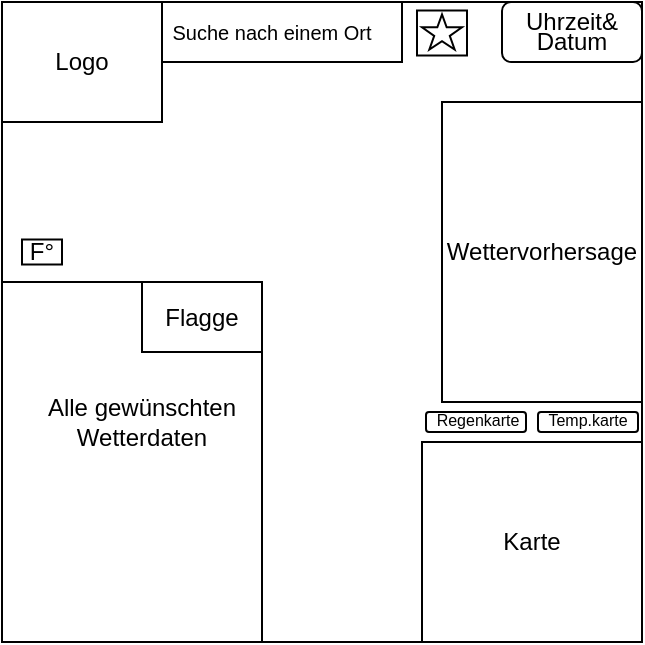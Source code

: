 <mxfile version="14.7.6" type="device"><diagram id="Rp1uuZmaMBFyNALYH9HF" name="Page-1"><mxGraphModel dx="813" dy="437" grid="1" gridSize="10" guides="1" tooltips="1" connect="1" arrows="1" fold="1" page="1" pageScale="1" pageWidth="827" pageHeight="1169" math="0" shadow="0"><root><mxCell id="0"/><mxCell id="1" parent="0"/><mxCell id="7zHt1FJm-N_VExYuSWgr-2" value="" style="whiteSpace=wrap;html=1;aspect=fixed;" vertex="1" parent="1"><mxGeometry x="240" y="240" width="320" height="320" as="geometry"/></mxCell><mxCell id="7zHt1FJm-N_VExYuSWgr-4" value="" style="rounded=0;whiteSpace=wrap;html=1;" vertex="1" parent="1"><mxGeometry x="240" y="240" width="80" height="60" as="geometry"/></mxCell><mxCell id="7zHt1FJm-N_VExYuSWgr-6" value="" style="rounded=0;whiteSpace=wrap;html=1;" vertex="1" parent="1"><mxGeometry x="320" y="240" width="120" height="30" as="geometry"/></mxCell><mxCell id="7zHt1FJm-N_VExYuSWgr-8" value="&lt;font style=&quot;font-size: 10px&quot;&gt;Suche nach einem Ort&lt;/font&gt;" style="text;html=1;strokeColor=none;fillColor=none;align=center;verticalAlign=middle;whiteSpace=wrap;rounded=0;" vertex="1" parent="1"><mxGeometry x="320" y="240" width="110" height="30" as="geometry"/></mxCell><mxCell id="7zHt1FJm-N_VExYuSWgr-11" value="" style="rounded=0;whiteSpace=wrap;html=1;" vertex="1" parent="1"><mxGeometry x="450" y="460" width="110" height="100" as="geometry"/></mxCell><mxCell id="7zHt1FJm-N_VExYuSWgr-12" value="" style="rounded=0;whiteSpace=wrap;html=1;" vertex="1" parent="1"><mxGeometry x="240" y="380" width="130" height="180" as="geometry"/></mxCell><mxCell id="7zHt1FJm-N_VExYuSWgr-13" value="" style="rounded=0;whiteSpace=wrap;html=1;" vertex="1" parent="1"><mxGeometry x="460" y="290" width="100" height="150" as="geometry"/></mxCell><mxCell id="7zHt1FJm-N_VExYuSWgr-15" value="" style="rounded=1;whiteSpace=wrap;html=1;" vertex="1" parent="1"><mxGeometry x="452" y="445" width="50" height="10" as="geometry"/></mxCell><mxCell id="7zHt1FJm-N_VExYuSWgr-16" value="" style="rounded=1;whiteSpace=wrap;html=1;" vertex="1" parent="1"><mxGeometry x="508" y="445" width="50" height="10" as="geometry"/></mxCell><mxCell id="7zHt1FJm-N_VExYuSWgr-17" value="Wettervorhersage" style="text;html=1;strokeColor=none;fillColor=none;align=center;verticalAlign=middle;whiteSpace=wrap;rounded=0;" vertex="1" parent="1"><mxGeometry x="490" y="342.5" width="40" height="45" as="geometry"/></mxCell><mxCell id="7zHt1FJm-N_VExYuSWgr-18" value="&lt;font style=&quot;font-size: 8px&quot;&gt;Regenkarte&lt;/font&gt;" style="text;html=1;strokeColor=none;fillColor=none;align=center;verticalAlign=middle;whiteSpace=wrap;rounded=0;" vertex="1" parent="1"><mxGeometry x="458" y="438" width="40" height="20" as="geometry"/></mxCell><mxCell id="7zHt1FJm-N_VExYuSWgr-19" value="&lt;font style=&quot;font-size: 8px&quot;&gt;Temp.karte&lt;/font&gt;" style="text;html=1;strokeColor=none;fillColor=none;align=center;verticalAlign=middle;whiteSpace=wrap;rounded=0;" vertex="1" parent="1"><mxGeometry x="513" y="438" width="40" height="20" as="geometry"/></mxCell><mxCell id="7zHt1FJm-N_VExYuSWgr-20" value="Karte" style="text;html=1;strokeColor=none;fillColor=none;align=center;verticalAlign=middle;whiteSpace=wrap;rounded=0;" vertex="1" parent="1"><mxGeometry x="485" y="500" width="40" height="20" as="geometry"/></mxCell><mxCell id="7zHt1FJm-N_VExYuSWgr-21" value="Alle gewünschten Wetterdaten" style="text;html=1;strokeColor=none;fillColor=none;align=center;verticalAlign=middle;whiteSpace=wrap;rounded=0;" vertex="1" parent="1"><mxGeometry x="260" y="440" width="100" height="20" as="geometry"/></mxCell><mxCell id="7zHt1FJm-N_VExYuSWgr-23" value="" style="rounded=0;whiteSpace=wrap;html=1;" vertex="1" parent="1"><mxGeometry x="310" y="380" width="60" height="35" as="geometry"/></mxCell><mxCell id="7zHt1FJm-N_VExYuSWgr-25" value="Flagge" style="text;html=1;strokeColor=none;fillColor=none;align=center;verticalAlign=middle;whiteSpace=wrap;rounded=0;" vertex="1" parent="1"><mxGeometry x="320" y="387.5" width="40" height="20" as="geometry"/></mxCell><mxCell id="7zHt1FJm-N_VExYuSWgr-27" value="Logo" style="text;html=1;strokeColor=none;fillColor=none;align=center;verticalAlign=middle;whiteSpace=wrap;rounded=0;" vertex="1" parent="1"><mxGeometry x="260" y="260" width="40" height="20" as="geometry"/></mxCell><mxCell id="7zHt1FJm-N_VExYuSWgr-29" value="" style="rounded=1;whiteSpace=wrap;html=1;" vertex="1" parent="1"><mxGeometry x="490" y="240" width="70" height="30" as="geometry"/></mxCell><mxCell id="7zHt1FJm-N_VExYuSWgr-30" value="Datum" style="text;html=1;strokeColor=none;fillColor=none;align=center;verticalAlign=middle;whiteSpace=wrap;rounded=0;" vertex="1" parent="1"><mxGeometry x="505" y="250" width="40" height="20" as="geometry"/></mxCell><mxCell id="7zHt1FJm-N_VExYuSWgr-31" value="Uhrzeit&amp;amp;" style="text;html=1;strokeColor=none;fillColor=none;align=center;verticalAlign=middle;whiteSpace=wrap;rounded=0;" vertex="1" parent="1"><mxGeometry x="505" y="240" width="40" height="20" as="geometry"/></mxCell><mxCell id="7zHt1FJm-N_VExYuSWgr-33" value="F°" style="rounded=0;whiteSpace=wrap;html=1;" vertex="1" parent="1"><mxGeometry x="250" y="358.75" width="20" height="12.5" as="geometry"/></mxCell><mxCell id="7zHt1FJm-N_VExYuSWgr-38" value="" style="rounded=0;whiteSpace=wrap;html=1;" vertex="1" parent="1"><mxGeometry x="447.5" y="244.25" width="25" height="22.5" as="geometry"/></mxCell><mxCell id="7zHt1FJm-N_VExYuSWgr-36" value="" style="verticalLabelPosition=bottom;verticalAlign=top;html=1;shape=mxgraph.basic.star" vertex="1" parent="1"><mxGeometry x="450" y="246.25" width="20" height="17.5" as="geometry"/></mxCell></root></mxGraphModel></diagram></mxfile>